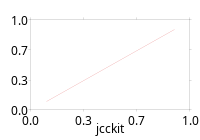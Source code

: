 @startjcckit (200,140)
jcckit
data/curves = curve1
data/curve1/x = 0.1 0.9
data/curve1/y = 0.1 0.9
plot/coordinateSystem/xAxis/axisLabel = jcckit
plot/coordinateSystem/xAxis/automaticTicCalculation = false
plot/coordinateSystem/xAxis/numberOfTics = 4
plot/coordinateSystem/yAxis/axisLabel =
plot/coordinateSystem/yAxis/automaticTicCalculation = false
plot/coordinateSystem/yAxis/numberOfTics = 4
plot/legendVisible = false
@endjcckit
